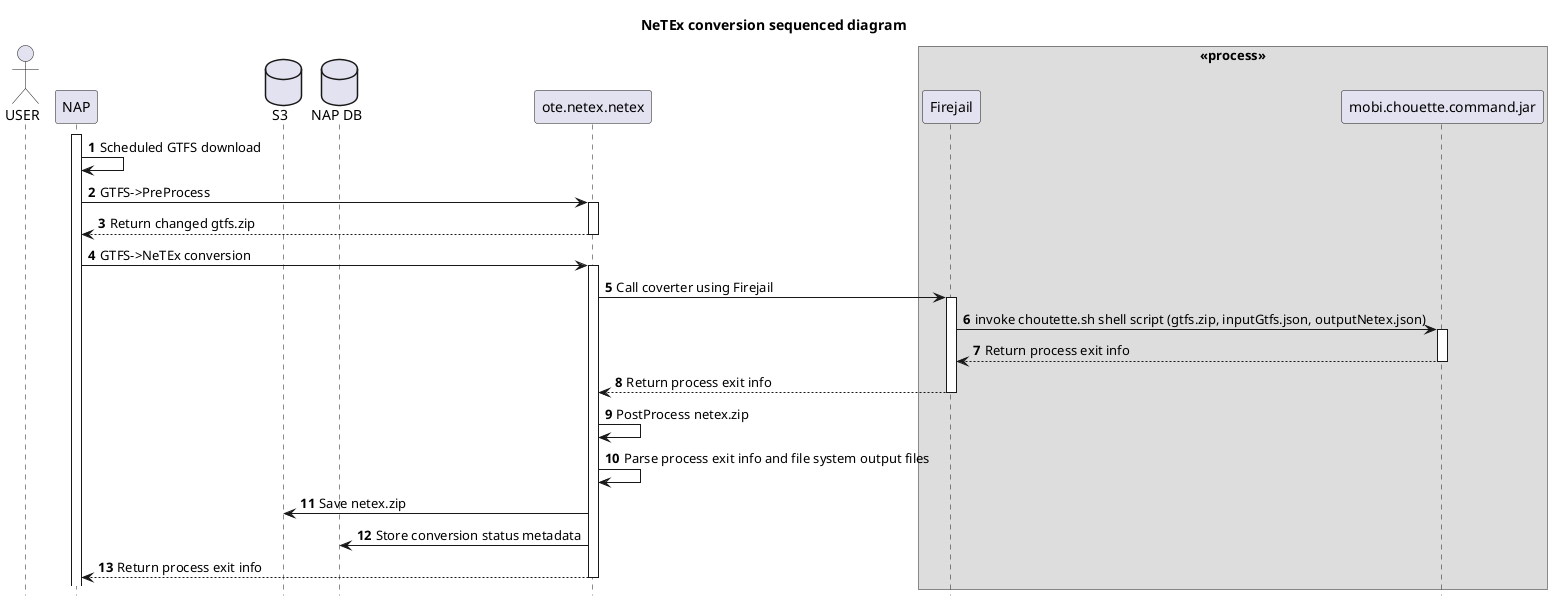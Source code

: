 @startuml
title NeTEx conversion sequenced diagram
autonumber
hide footbox

actor "USER" as USER
participant "NAP" as NAP
database "S3" as S3
database "NAP DB" as DB
participant "ote.netex.netex" as CONVERTER
box <<process>>
participant "Firejail" as FJ
participant "mobi.chouette.command.jar" as CHOUETTE
end box

activate NAP

NAP -> NAP : Scheduled GTFS download
NAP -> CONVERTER : GTFS->PreProcess
activate CONVERTER
return Return changed gtfs.zip
NAP -> CONVERTER : GTFS->NeTEx conversion
activate CONVERTER
CONVERTER->FJ: Call coverter using Firejail
activate FJ
FJ->CHOUETTE: invoke choutette.sh shell script (gtfs.zip, inputGtfs.json, outputNetex.json)
activate CHOUETTE
return Return process exit info
return Return process exit info
CONVERTER->CONVERTER : PostProcess netex.zip
CONVERTER->CONVERTER : Parse process exit info and file system output files
CONVERTER->S3 : Save netex.zip
CONVERTER->DB : Store conversion status metadata
return Return process exit info

@enduml
